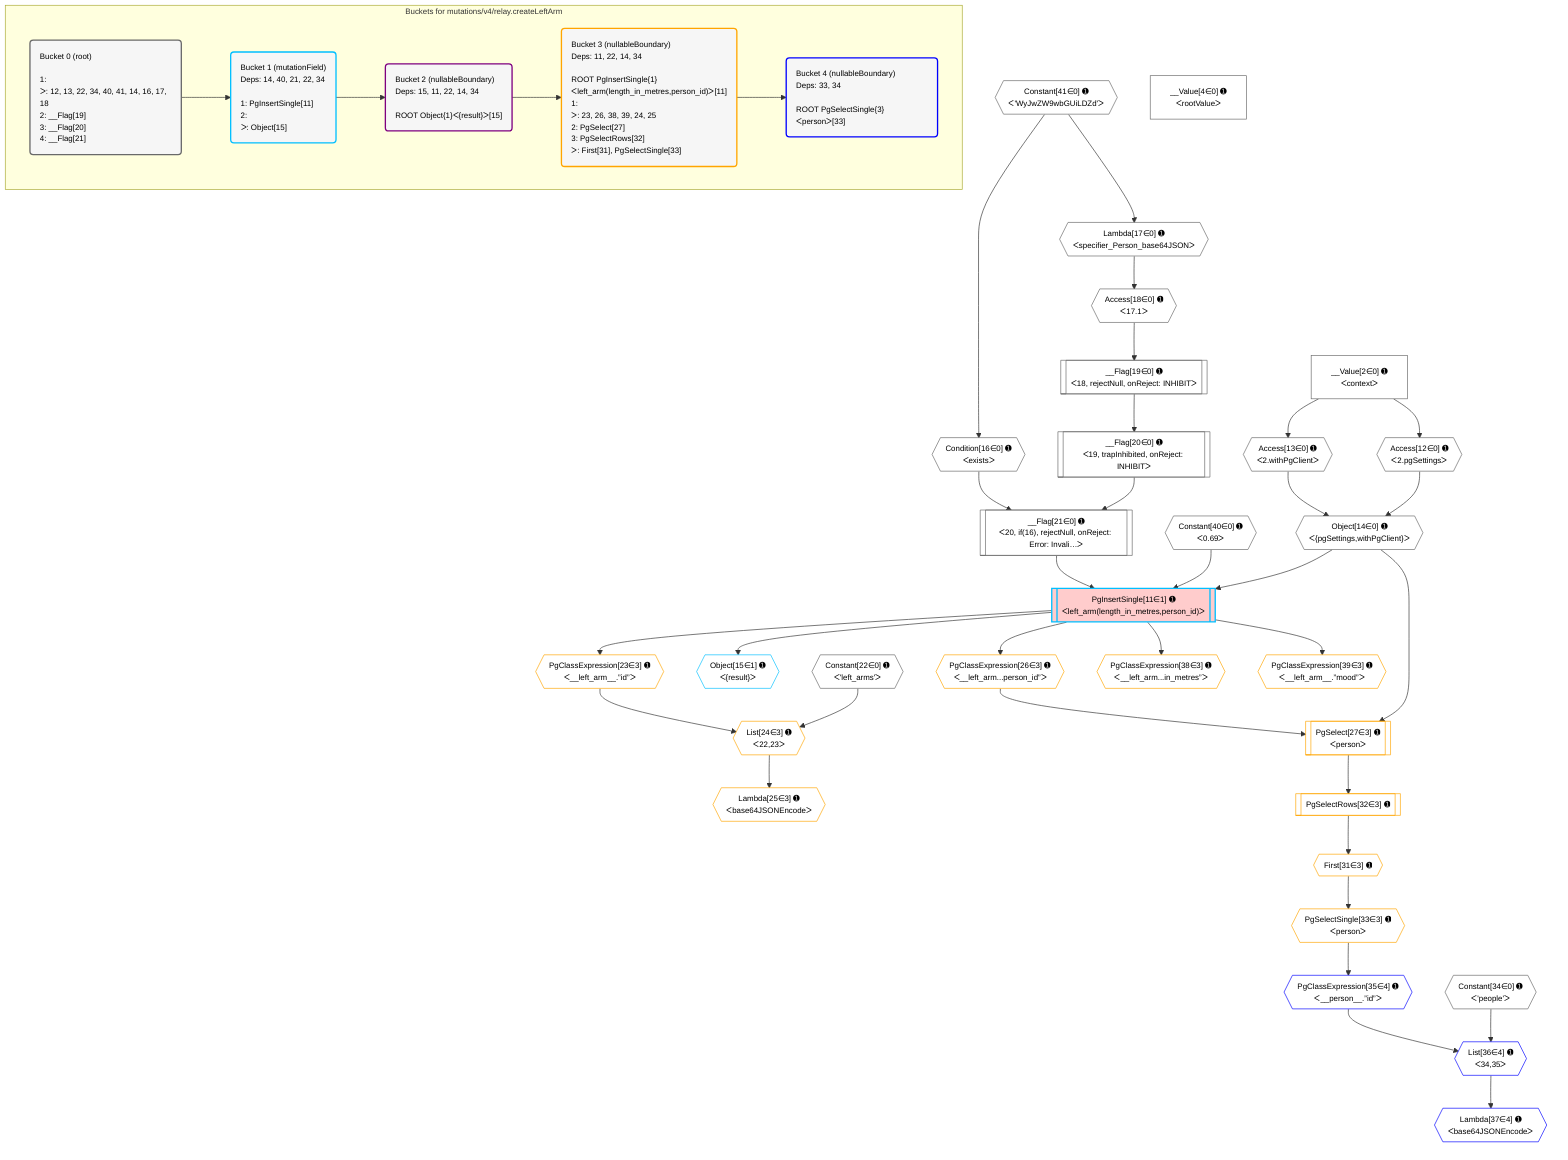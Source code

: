 %%{init: {'themeVariables': { 'fontSize': '12px'}}}%%
graph TD
    classDef path fill:#eee,stroke:#000,color:#000
    classDef plan fill:#fff,stroke-width:1px,color:#000
    classDef itemplan fill:#fff,stroke-width:2px,color:#000
    classDef unbatchedplan fill:#dff,stroke-width:1px,color:#000
    classDef sideeffectplan fill:#fcc,stroke-width:2px,color:#000
    classDef bucket fill:#f6f6f6,color:#000,stroke-width:2px,text-align:left


    %% plan dependencies
    Object14{{"Object[14∈0] ➊<br />ᐸ{pgSettings,withPgClient}ᐳ"}}:::plan
    Access12{{"Access[12∈0] ➊<br />ᐸ2.pgSettingsᐳ"}}:::plan
    Access13{{"Access[13∈0] ➊<br />ᐸ2.withPgClientᐳ"}}:::plan
    Access12 & Access13 --> Object14
    __Flag21[["__Flag[21∈0] ➊<br />ᐸ20, if(16), rejectNull, onReject: Error: Invali…ᐳ"]]:::plan
    __Flag20[["__Flag[20∈0] ➊<br />ᐸ19, trapInhibited, onReject: INHIBITᐳ"]]:::plan
    Condition16{{"Condition[16∈0] ➊<br />ᐸexistsᐳ"}}:::plan
    __Flag20 & Condition16 --> __Flag21
    __Value2["__Value[2∈0] ➊<br />ᐸcontextᐳ"]:::plan
    __Value2 --> Access12
    __Value2 --> Access13
    Constant41{{"Constant[41∈0] ➊<br />ᐸ'WyJwZW9wbGUiLDZd'ᐳ"}}:::plan
    Constant41 --> Condition16
    Lambda17{{"Lambda[17∈0] ➊<br />ᐸspecifier_Person_base64JSONᐳ"}}:::plan
    Constant41 --> Lambda17
    Access18{{"Access[18∈0] ➊<br />ᐸ17.1ᐳ"}}:::plan
    Lambda17 --> Access18
    __Flag19[["__Flag[19∈0] ➊<br />ᐸ18, rejectNull, onReject: INHIBITᐳ"]]:::plan
    Access18 --> __Flag19
    __Flag19 --> __Flag20
    __Value4["__Value[4∈0] ➊<br />ᐸrootValueᐳ"]:::plan
    Constant22{{"Constant[22∈0] ➊<br />ᐸ'left_arms'ᐳ"}}:::plan
    Constant34{{"Constant[34∈0] ➊<br />ᐸ'people'ᐳ"}}:::plan
    Constant40{{"Constant[40∈0] ➊<br />ᐸ0.69ᐳ"}}:::plan
    PgInsertSingle11[["PgInsertSingle[11∈1] ➊<br />ᐸleft_arm(length_in_metres,person_id)ᐳ"]]:::sideeffectplan
    Object14 & Constant40 & __Flag21 --> PgInsertSingle11
    Object15{{"Object[15∈1] ➊<br />ᐸ{result}ᐳ"}}:::plan
    PgInsertSingle11 --> Object15
    List24{{"List[24∈3] ➊<br />ᐸ22,23ᐳ"}}:::plan
    PgClassExpression23{{"PgClassExpression[23∈3] ➊<br />ᐸ__left_arm__.”id”ᐳ"}}:::plan
    Constant22 & PgClassExpression23 --> List24
    PgSelect27[["PgSelect[27∈3] ➊<br />ᐸpersonᐳ"]]:::plan
    PgClassExpression26{{"PgClassExpression[26∈3] ➊<br />ᐸ__left_arm...person_id”ᐳ"}}:::plan
    Object14 & PgClassExpression26 --> PgSelect27
    PgInsertSingle11 --> PgClassExpression23
    Lambda25{{"Lambda[25∈3] ➊<br />ᐸbase64JSONEncodeᐳ"}}:::plan
    List24 --> Lambda25
    PgInsertSingle11 --> PgClassExpression26
    First31{{"First[31∈3] ➊"}}:::plan
    PgSelectRows32[["PgSelectRows[32∈3] ➊"]]:::plan
    PgSelectRows32 --> First31
    PgSelect27 --> PgSelectRows32
    PgSelectSingle33{{"PgSelectSingle[33∈3] ➊<br />ᐸpersonᐳ"}}:::plan
    First31 --> PgSelectSingle33
    PgClassExpression38{{"PgClassExpression[38∈3] ➊<br />ᐸ__left_arm...in_metres”ᐳ"}}:::plan
    PgInsertSingle11 --> PgClassExpression38
    PgClassExpression39{{"PgClassExpression[39∈3] ➊<br />ᐸ__left_arm__.”mood”ᐳ"}}:::plan
    PgInsertSingle11 --> PgClassExpression39
    List36{{"List[36∈4] ➊<br />ᐸ34,35ᐳ"}}:::plan
    PgClassExpression35{{"PgClassExpression[35∈4] ➊<br />ᐸ__person__.”id”ᐳ"}}:::plan
    Constant34 & PgClassExpression35 --> List36
    PgSelectSingle33 --> PgClassExpression35
    Lambda37{{"Lambda[37∈4] ➊<br />ᐸbase64JSONEncodeᐳ"}}:::plan
    List36 --> Lambda37

    %% define steps

    subgraph "Buckets for mutations/v4/relay.createLeftArm"
    Bucket0("Bucket 0 (root)<br /><br />1: <br />ᐳ: 12, 13, 22, 34, 40, 41, 14, 16, 17, 18<br />2: __Flag[19]<br />3: __Flag[20]<br />4: __Flag[21]"):::bucket
    classDef bucket0 stroke:#696969
    class Bucket0,__Value2,__Value4,Access12,Access13,Object14,Condition16,Lambda17,Access18,__Flag19,__Flag20,__Flag21,Constant22,Constant34,Constant40,Constant41 bucket0
    Bucket1("Bucket 1 (mutationField)<br />Deps: 14, 40, 21, 22, 34<br /><br />1: PgInsertSingle[11]<br />2: <br />ᐳ: Object[15]"):::bucket
    classDef bucket1 stroke:#00bfff
    class Bucket1,PgInsertSingle11,Object15 bucket1
    Bucket2("Bucket 2 (nullableBoundary)<br />Deps: 15, 11, 22, 14, 34<br /><br />ROOT Object{1}ᐸ{result}ᐳ[15]"):::bucket
    classDef bucket2 stroke:#7f007f
    class Bucket2 bucket2
    Bucket3("Bucket 3 (nullableBoundary)<br />Deps: 11, 22, 14, 34<br /><br />ROOT PgInsertSingle{1}ᐸleft_arm(length_in_metres,person_id)ᐳ[11]<br />1: <br />ᐳ: 23, 26, 38, 39, 24, 25<br />2: PgSelect[27]<br />3: PgSelectRows[32]<br />ᐳ: First[31], PgSelectSingle[33]"):::bucket
    classDef bucket3 stroke:#ffa500
    class Bucket3,PgClassExpression23,List24,Lambda25,PgClassExpression26,PgSelect27,First31,PgSelectRows32,PgSelectSingle33,PgClassExpression38,PgClassExpression39 bucket3
    Bucket4("Bucket 4 (nullableBoundary)<br />Deps: 33, 34<br /><br />ROOT PgSelectSingle{3}ᐸpersonᐳ[33]"):::bucket
    classDef bucket4 stroke:#0000ff
    class Bucket4,PgClassExpression35,List36,Lambda37 bucket4
    Bucket0 --> Bucket1
    Bucket1 --> Bucket2
    Bucket2 --> Bucket3
    Bucket3 --> Bucket4
    end